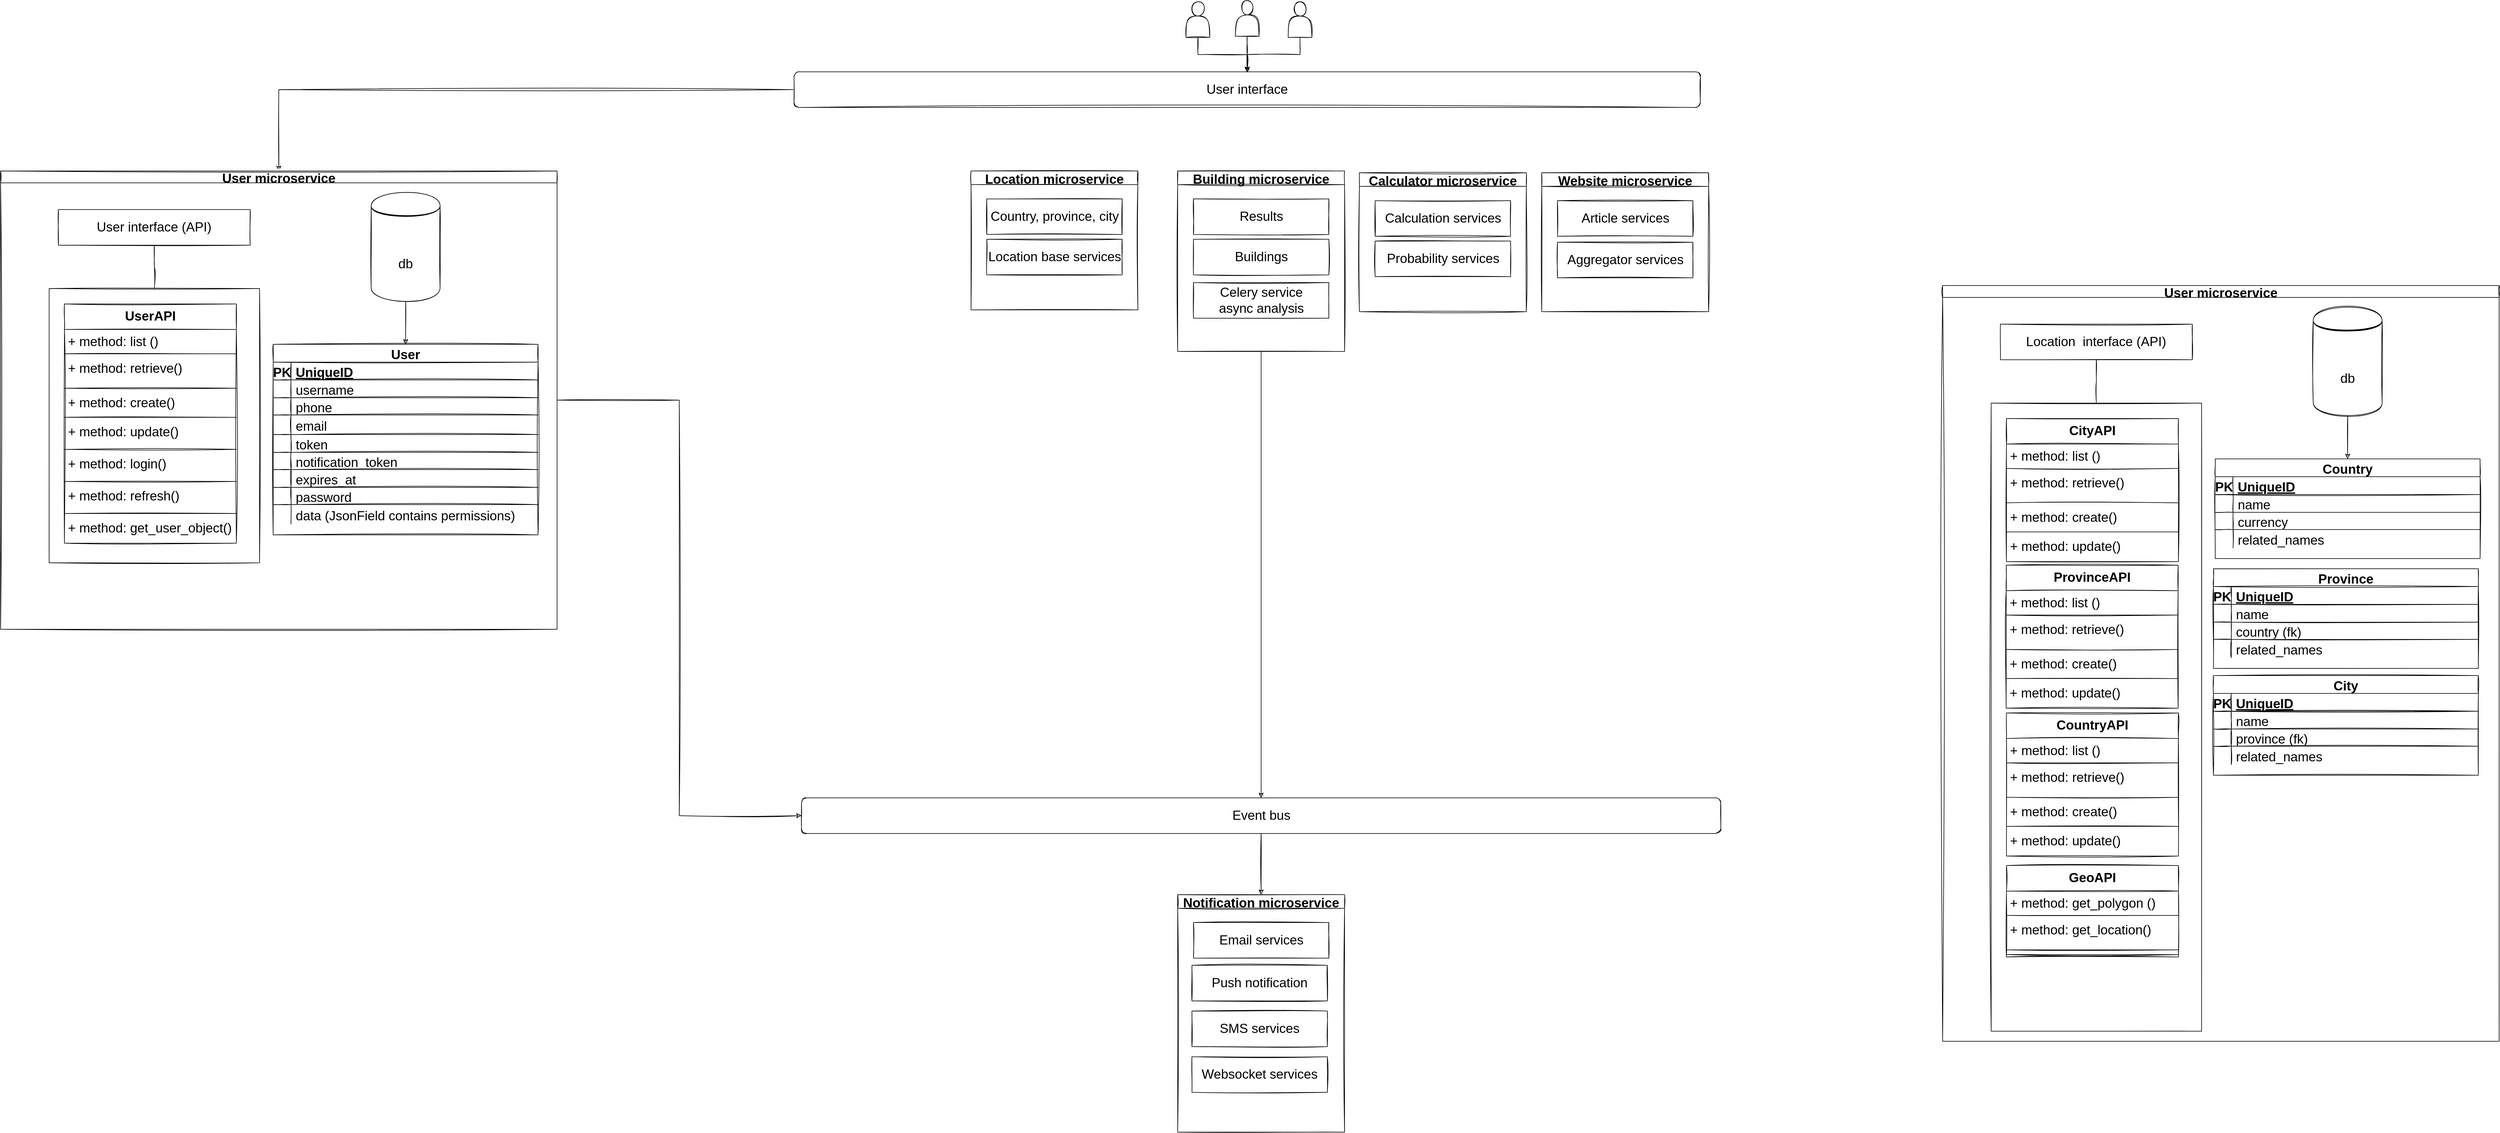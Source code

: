 <mxfile version="17.3.0" type="github">
  <diagram id="sTb8wcjgerz8ZjK2yib7" name="Page-1">
    <mxGraphModel dx="7009" dy="1940" grid="0" gridSize="10" guides="1" tooltips="1" connect="1" arrows="1" fold="1" page="0" pageScale="1" pageWidth="850" pageHeight="1100" math="0" shadow="0">
      <root>
        <mxCell id="0" />
        <mxCell id="1" parent="0" />
        <mxCell id="-AKByJtzE0unUTjNRRzV-212" style="edgeStyle=orthogonalEdgeStyle;rounded=0;sketch=1;orthogonalLoop=1;jettySize=auto;html=1;entryX=0.5;entryY=0;entryDx=0;entryDy=0;fontSize=22;" edge="1" parent="1" source="-AKByJtzE0unUTjNRRzV-1" target="-AKByJtzE0unUTjNRRzV-63">
          <mxGeometry relative="1" as="geometry" />
        </mxCell>
        <mxCell id="-AKByJtzE0unUTjNRRzV-1" value="&lt;font style=&quot;font-size: 22px&quot;&gt;User interface&lt;/font&gt;" style="rounded=1;whiteSpace=wrap;html=1;sketch=1;" vertex="1" parent="1">
          <mxGeometry x="-414" y="318" width="1526" height="60" as="geometry" />
        </mxCell>
        <mxCell id="-AKByJtzE0unUTjNRRzV-9" style="edgeStyle=orthogonalEdgeStyle;rounded=0;sketch=1;orthogonalLoop=1;jettySize=auto;html=1;fontSize=22;" edge="1" parent="1" source="-AKByJtzE0unUTjNRRzV-4" target="-AKByJtzE0unUTjNRRzV-1">
          <mxGeometry relative="1" as="geometry" />
        </mxCell>
        <mxCell id="-AKByJtzE0unUTjNRRzV-4" value="" style="shape=actor;whiteSpace=wrap;html=1;sketch=1;fontSize=22;" vertex="1" parent="1">
          <mxGeometry x="246" y="200" width="40" height="60" as="geometry" />
        </mxCell>
        <mxCell id="-AKByJtzE0unUTjNRRzV-8" style="edgeStyle=orthogonalEdgeStyle;rounded=0;sketch=1;orthogonalLoop=1;jettySize=auto;html=1;fontSize=22;" edge="1" parent="1" source="-AKByJtzE0unUTjNRRzV-5">
          <mxGeometry relative="1" as="geometry">
            <mxPoint x="349.2" y="319.4" as="targetPoint" />
          </mxGeometry>
        </mxCell>
        <mxCell id="-AKByJtzE0unUTjNRRzV-5" value="" style="shape=actor;whiteSpace=wrap;html=1;sketch=1;fontSize=22;" vertex="1" parent="1">
          <mxGeometry x="329" y="198" width="40" height="60" as="geometry" />
        </mxCell>
        <mxCell id="-AKByJtzE0unUTjNRRzV-7" style="edgeStyle=orthogonalEdgeStyle;rounded=0;sketch=1;orthogonalLoop=1;jettySize=auto;html=1;entryX=0.5;entryY=0;entryDx=0;entryDy=0;fontSize=22;" edge="1" parent="1" source="-AKByJtzE0unUTjNRRzV-6" target="-AKByJtzE0unUTjNRRzV-1">
          <mxGeometry relative="1" as="geometry" />
        </mxCell>
        <mxCell id="-AKByJtzE0unUTjNRRzV-6" value="" style="shape=actor;whiteSpace=wrap;html=1;sketch=1;fontSize=22;" vertex="1" parent="1">
          <mxGeometry x="418" y="200" width="40" height="60" as="geometry" />
        </mxCell>
        <mxCell id="-AKByJtzE0unUTjNRRzV-12" value="Location microservice" style="swimlane;sketch=1;fontSize=22;" vertex="1" parent="1">
          <mxGeometry x="-116" y="485" width="281" height="234" as="geometry" />
        </mxCell>
        <mxCell id="-AKByJtzE0unUTjNRRzV-15" value="Country, province, city" style="rounded=0;whiteSpace=wrap;html=1;sketch=1;fontSize=22;" vertex="1" parent="-AKByJtzE0unUTjNRRzV-12">
          <mxGeometry x="26.5" y="47" width="228" height="60" as="geometry" />
        </mxCell>
        <mxCell id="-AKByJtzE0unUTjNRRzV-16" value="Location base services" style="rounded=0;whiteSpace=wrap;html=1;sketch=1;fontSize=22;" vertex="1" parent="-AKByJtzE0unUTjNRRzV-12">
          <mxGeometry x="26.5" y="115" width="228" height="60" as="geometry" />
        </mxCell>
        <mxCell id="-AKByJtzE0unUTjNRRzV-36" style="edgeStyle=orthogonalEdgeStyle;rounded=0;sketch=1;orthogonalLoop=1;jettySize=auto;html=1;entryX=0.5;entryY=0;entryDx=0;entryDy=0;fontSize=22;" edge="1" parent="1" source="-AKByJtzE0unUTjNRRzV-19" target="-AKByJtzE0unUTjNRRzV-33">
          <mxGeometry relative="1" as="geometry" />
        </mxCell>
        <mxCell id="-AKByJtzE0unUTjNRRzV-19" value="Building microservice" style="swimlane;sketch=1;fontSize=22;" vertex="1" parent="1">
          <mxGeometry x="232" y="485" width="281" height="304" as="geometry" />
        </mxCell>
        <mxCell id="-AKByJtzE0unUTjNRRzV-20" value="Results" style="rounded=0;whiteSpace=wrap;html=1;sketch=1;fontSize=22;" vertex="1" parent="-AKByJtzE0unUTjNRRzV-19">
          <mxGeometry x="26.5" y="47" width="228" height="60" as="geometry" />
        </mxCell>
        <mxCell id="-AKByJtzE0unUTjNRRzV-21" value="Buildings" style="rounded=0;whiteSpace=wrap;html=1;sketch=1;fontSize=22;" vertex="1" parent="-AKByJtzE0unUTjNRRzV-19">
          <mxGeometry x="26.5" y="115" width="228" height="60" as="geometry" />
        </mxCell>
        <mxCell id="-AKByJtzE0unUTjNRRzV-38" value="Celery service&lt;br&gt;async analysis" style="rounded=0;whiteSpace=wrap;html=1;sketch=1;fontSize=22;" vertex="1" parent="-AKByJtzE0unUTjNRRzV-19">
          <mxGeometry x="26.5" y="188" width="228" height="60" as="geometry" />
        </mxCell>
        <mxCell id="-AKByJtzE0unUTjNRRzV-22" value="Calculator microservice" style="swimlane;sketch=1;fontSize=22;" vertex="1" parent="1">
          <mxGeometry x="538" y="488" width="281" height="234" as="geometry" />
        </mxCell>
        <mxCell id="-AKByJtzE0unUTjNRRzV-23" value="Calculation services" style="rounded=0;whiteSpace=wrap;html=1;sketch=1;fontSize=22;" vertex="1" parent="-AKByJtzE0unUTjNRRzV-22">
          <mxGeometry x="26.5" y="47" width="228" height="60" as="geometry" />
        </mxCell>
        <mxCell id="-AKByJtzE0unUTjNRRzV-24" value="Probability services" style="rounded=0;whiteSpace=wrap;html=1;sketch=1;fontSize=22;" vertex="1" parent="-AKByJtzE0unUTjNRRzV-22">
          <mxGeometry x="26.5" y="115" width="228" height="60" as="geometry" />
        </mxCell>
        <mxCell id="-AKByJtzE0unUTjNRRzV-25" value="Website microservice" style="swimlane;sketch=1;fontSize=22;" vertex="1" parent="1">
          <mxGeometry x="845" y="488" width="281" height="234" as="geometry" />
        </mxCell>
        <mxCell id="-AKByJtzE0unUTjNRRzV-26" value="Article services" style="rounded=0;whiteSpace=wrap;html=1;sketch=1;fontSize=22;" vertex="1" parent="-AKByJtzE0unUTjNRRzV-25">
          <mxGeometry x="26.5" y="47" width="228" height="60" as="geometry" />
        </mxCell>
        <mxCell id="-AKByJtzE0unUTjNRRzV-37" value="Aggregator services" style="rounded=0;whiteSpace=wrap;html=1;sketch=1;fontSize=22;" vertex="1" parent="-AKByJtzE0unUTjNRRzV-25">
          <mxGeometry x="26.5" y="117" width="228" height="60" as="geometry" />
        </mxCell>
        <mxCell id="-AKByJtzE0unUTjNRRzV-28" value="Notification microservice" style="swimlane;sketch=1;fontSize=22;" vertex="1" parent="1">
          <mxGeometry x="232" y="1704" width="281" height="400" as="geometry" />
        </mxCell>
        <mxCell id="-AKByJtzE0unUTjNRRzV-29" value="Email services" style="rounded=0;whiteSpace=wrap;html=1;sketch=1;fontSize=22;" vertex="1" parent="-AKByJtzE0unUTjNRRzV-28">
          <mxGeometry x="26.5" y="47" width="228" height="60" as="geometry" />
        </mxCell>
        <mxCell id="-AKByJtzE0unUTjNRRzV-30" value="Push notification" style="rounded=0;whiteSpace=wrap;html=1;sketch=1;fontSize=22;" vertex="1" parent="-AKByJtzE0unUTjNRRzV-28">
          <mxGeometry x="24" y="119" width="228" height="60" as="geometry" />
        </mxCell>
        <mxCell id="-AKByJtzE0unUTjNRRzV-31" value="SMS services" style="rounded=0;whiteSpace=wrap;html=1;sketch=1;fontSize=22;" vertex="1" parent="-AKByJtzE0unUTjNRRzV-28">
          <mxGeometry x="24" y="196" width="228" height="60" as="geometry" />
        </mxCell>
        <mxCell id="-AKByJtzE0unUTjNRRzV-32" value="Websocket services" style="rounded=0;whiteSpace=wrap;html=1;sketch=1;fontSize=22;" vertex="1" parent="-AKByJtzE0unUTjNRRzV-28">
          <mxGeometry x="24" y="273" width="228" height="60" as="geometry" />
        </mxCell>
        <mxCell id="-AKByJtzE0unUTjNRRzV-35" style="edgeStyle=orthogonalEdgeStyle;rounded=0;sketch=1;orthogonalLoop=1;jettySize=auto;html=1;entryX=0.5;entryY=0;entryDx=0;entryDy=0;fontSize=22;" edge="1" parent="1" source="-AKByJtzE0unUTjNRRzV-33" target="-AKByJtzE0unUTjNRRzV-28">
          <mxGeometry relative="1" as="geometry" />
        </mxCell>
        <mxCell id="-AKByJtzE0unUTjNRRzV-33" value="Event bus" style="rounded=1;whiteSpace=wrap;html=1;sketch=1;fontSize=22;" vertex="1" parent="1">
          <mxGeometry x="-401.5" y="1541" width="1548" height="60" as="geometry" />
        </mxCell>
        <mxCell id="-AKByJtzE0unUTjNRRzV-213" style="edgeStyle=orthogonalEdgeStyle;rounded=0;sketch=1;orthogonalLoop=1;jettySize=auto;html=1;entryX=0;entryY=0.5;entryDx=0;entryDy=0;fontSize=22;" edge="1" parent="1" source="-AKByJtzE0unUTjNRRzV-63" target="-AKByJtzE0unUTjNRRzV-33">
          <mxGeometry relative="1" as="geometry" />
        </mxCell>
        <mxCell id="-AKByJtzE0unUTjNRRzV-63" value="User microservice" style="swimlane;startSize=20;horizontal=1;containerType=tree;newEdgeStyle={&quot;edgeStyle&quot;:&quot;elbowEdgeStyle&quot;,&quot;startArrow&quot;:&quot;none&quot;,&quot;endArrow&quot;:&quot;none&quot;};glass=0;sketch=1;fontSize=22;" vertex="1" parent="1">
          <mxGeometry x="-1750" y="485" width="937" height="772" as="geometry" />
        </mxCell>
        <mxCell id="-AKByJtzE0unUTjNRRzV-64" value="" style="edgeStyle=elbowEdgeStyle;elbow=vertical;startArrow=none;endArrow=none;rounded=0;sketch=1;fontSize=22;" edge="1" parent="-AKByJtzE0unUTjNRRzV-63" source="-AKByJtzE0unUTjNRRzV-66" target="-AKByJtzE0unUTjNRRzV-67">
          <mxGeometry relative="1" as="geometry" />
        </mxCell>
        <UserObject label="User interface (API)" treeRoot="1" id="-AKByJtzE0unUTjNRRzV-66">
          <mxCell style="whiteSpace=wrap;html=1;align=center;treeFolding=1;treeMoving=1;newEdgeStyle={&quot;edgeStyle&quot;:&quot;elbowEdgeStyle&quot;,&quot;startArrow&quot;:&quot;none&quot;,&quot;endArrow&quot;:&quot;none&quot;};glass=0;sketch=1;fontSize=22;" vertex="1" parent="-AKByJtzE0unUTjNRRzV-63">
            <mxGeometry x="97.38" y="65" width="323" height="60" as="geometry" />
          </mxCell>
        </UserObject>
        <mxCell id="-AKByJtzE0unUTjNRRzV-67" value="" style="whiteSpace=wrap;html=1;align=center;verticalAlign=middle;treeFolding=1;treeMoving=1;newEdgeStyle={&quot;edgeStyle&quot;:&quot;elbowEdgeStyle&quot;,&quot;startArrow&quot;:&quot;none&quot;,&quot;endArrow&quot;:&quot;none&quot;};glass=0;sketch=1;fontSize=22;" vertex="1" parent="-AKByJtzE0unUTjNRRzV-63">
          <mxGeometry x="81.75" y="198" width="354.25" height="462" as="geometry" />
        </mxCell>
        <mxCell id="-AKByJtzE0unUTjNRRzV-71" value="User" style="shape=table;startSize=30;container=1;collapsible=1;childLayout=tableLayout;fixedRows=1;rowLines=5;fontStyle=1;align=center;resizeLast=1;glass=0;sketch=1;fontSize=22;flipV=0;flipH=0;" vertex="1" parent="-AKByJtzE0unUTjNRRzV-63">
          <mxGeometry x="459" y="292" width="446" height="321" as="geometry" />
        </mxCell>
        <mxCell id="-AKByJtzE0unUTjNRRzV-72" value="" style="shape=tableRow;horizontal=0;startSize=0;swimlaneHead=0;swimlaneBody=0;fillColor=none;collapsible=0;dropTarget=0;points=[[0,0.5],[1,0.5]];portConstraint=eastwest;top=0;left=0;right=0;bottom=1;glass=0;sketch=1;fontSize=22;" vertex="1" parent="-AKByJtzE0unUTjNRRzV-71">
          <mxGeometry y="30" width="446" height="30" as="geometry" />
        </mxCell>
        <mxCell id="-AKByJtzE0unUTjNRRzV-73" value="PK" style="shape=partialRectangle;connectable=0;fillColor=none;top=0;left=0;bottom=0;right=0;fontStyle=1;overflow=hidden;glass=0;sketch=1;fontSize=22;" vertex="1" parent="-AKByJtzE0unUTjNRRzV-72">
          <mxGeometry width="30" height="30" as="geometry">
            <mxRectangle width="30" height="30" as="alternateBounds" />
          </mxGeometry>
        </mxCell>
        <mxCell id="-AKByJtzE0unUTjNRRzV-74" value="UniqueID" style="shape=partialRectangle;connectable=0;fillColor=none;top=0;left=0;bottom=0;right=0;align=left;spacingLeft=6;fontStyle=5;overflow=hidden;glass=0;sketch=1;fontSize=22;" vertex="1" parent="-AKByJtzE0unUTjNRRzV-72">
          <mxGeometry x="30" width="416" height="30" as="geometry">
            <mxRectangle width="416" height="30" as="alternateBounds" />
          </mxGeometry>
        </mxCell>
        <mxCell id="-AKByJtzE0unUTjNRRzV-75" value="" style="shape=tableRow;horizontal=0;startSize=0;swimlaneHead=0;swimlaneBody=0;fillColor=none;collapsible=0;dropTarget=0;points=[[0,0.5],[1,0.5]];portConstraint=eastwest;top=0;left=0;right=0;bottom=0;glass=0;sketch=1;fontSize=22;" vertex="1" parent="-AKByJtzE0unUTjNRRzV-71">
          <mxGeometry y="60" width="446" height="30" as="geometry" />
        </mxCell>
        <mxCell id="-AKByJtzE0unUTjNRRzV-76" value="" style="shape=partialRectangle;connectable=0;fillColor=none;top=0;left=0;bottom=0;right=0;editable=1;overflow=hidden;glass=0;sketch=1;fontSize=22;" vertex="1" parent="-AKByJtzE0unUTjNRRzV-75">
          <mxGeometry width="30" height="30" as="geometry">
            <mxRectangle width="30" height="30" as="alternateBounds" />
          </mxGeometry>
        </mxCell>
        <mxCell id="-AKByJtzE0unUTjNRRzV-77" value="username" style="shape=partialRectangle;connectable=0;fillColor=none;top=0;left=0;bottom=0;right=0;align=left;spacingLeft=6;overflow=hidden;glass=0;sketch=1;fontSize=22;" vertex="1" parent="-AKByJtzE0unUTjNRRzV-75">
          <mxGeometry x="30" width="416" height="30" as="geometry">
            <mxRectangle width="416" height="30" as="alternateBounds" />
          </mxGeometry>
        </mxCell>
        <mxCell id="-AKByJtzE0unUTjNRRzV-78" value="" style="shape=tableRow;horizontal=0;startSize=0;swimlaneHead=0;swimlaneBody=0;fillColor=none;collapsible=0;dropTarget=0;points=[[0,0.5],[1,0.5]];portConstraint=eastwest;top=0;left=0;right=0;bottom=0;glass=0;sketch=1;fontSize=22;" vertex="1" parent="-AKByJtzE0unUTjNRRzV-71">
          <mxGeometry y="90" width="446" height="29" as="geometry" />
        </mxCell>
        <mxCell id="-AKByJtzE0unUTjNRRzV-79" value="" style="shape=partialRectangle;connectable=0;fillColor=none;top=0;left=0;bottom=0;right=0;editable=1;overflow=hidden;glass=0;sketch=1;fontSize=22;" vertex="1" parent="-AKByJtzE0unUTjNRRzV-78">
          <mxGeometry width="30" height="29" as="geometry">
            <mxRectangle width="30" height="29" as="alternateBounds" />
          </mxGeometry>
        </mxCell>
        <mxCell id="-AKByJtzE0unUTjNRRzV-80" value="phone" style="shape=partialRectangle;connectable=0;fillColor=none;top=0;left=0;bottom=0;right=0;align=left;spacingLeft=6;overflow=hidden;glass=0;sketch=1;fontSize=22;shadow=0;" vertex="1" parent="-AKByJtzE0unUTjNRRzV-78">
          <mxGeometry x="30" width="416" height="29" as="geometry">
            <mxRectangle width="416" height="29" as="alternateBounds" />
          </mxGeometry>
        </mxCell>
        <mxCell id="-AKByJtzE0unUTjNRRzV-81" value="" style="shape=tableRow;horizontal=0;startSize=0;swimlaneHead=0;swimlaneBody=0;fillColor=none;collapsible=0;dropTarget=0;points=[[0,0.5],[1,0.5]];portConstraint=eastwest;top=0;left=0;right=0;bottom=0;glass=0;sketch=1;fontSize=22;" vertex="1" parent="-AKByJtzE0unUTjNRRzV-71">
          <mxGeometry y="119" width="446" height="33" as="geometry" />
        </mxCell>
        <mxCell id="-AKByJtzE0unUTjNRRzV-82" value="&#xa;&#xa;&#xa;" style="shape=partialRectangle;connectable=0;fillColor=none;top=0;left=0;bottom=0;right=0;editable=1;overflow=hidden;glass=0;sketch=1;fontSize=22;" vertex="1" parent="-AKByJtzE0unUTjNRRzV-81">
          <mxGeometry width="30" height="33" as="geometry">
            <mxRectangle width="30" height="33" as="alternateBounds" />
          </mxGeometry>
        </mxCell>
        <mxCell id="-AKByJtzE0unUTjNRRzV-83" value="email" style="shape=partialRectangle;connectable=0;fillColor=none;top=0;left=0;bottom=0;right=0;align=left;spacingLeft=6;overflow=hidden;glass=0;sketch=1;fontSize=22;" vertex="1" parent="-AKByJtzE0unUTjNRRzV-81">
          <mxGeometry x="30" width="416" height="33" as="geometry">
            <mxRectangle width="416" height="33" as="alternateBounds" />
          </mxGeometry>
        </mxCell>
        <mxCell id="-AKByJtzE0unUTjNRRzV-109" value="" style="shape=tableRow;horizontal=0;startSize=0;swimlaneHead=0;swimlaneBody=0;fillColor=none;collapsible=0;dropTarget=0;points=[[0,0.5],[1,0.5]];portConstraint=eastwest;top=0;left=0;right=0;bottom=0;glass=0;sketch=1;fontSize=22;" vertex="1" parent="-AKByJtzE0unUTjNRRzV-71">
          <mxGeometry y="152" width="446" height="30" as="geometry" />
        </mxCell>
        <mxCell id="-AKByJtzE0unUTjNRRzV-110" value="" style="shape=partialRectangle;connectable=0;fillColor=none;top=0;left=0;bottom=0;right=0;editable=1;overflow=hidden;glass=0;sketch=1;fontSize=22;" vertex="1" parent="-AKByJtzE0unUTjNRRzV-109">
          <mxGeometry width="30" height="30" as="geometry">
            <mxRectangle width="30" height="30" as="alternateBounds" />
          </mxGeometry>
        </mxCell>
        <mxCell id="-AKByJtzE0unUTjNRRzV-111" value="token" style="shape=partialRectangle;connectable=0;fillColor=none;top=0;left=0;bottom=0;right=0;align=left;spacingLeft=6;overflow=hidden;glass=0;sketch=1;fontSize=22;" vertex="1" parent="-AKByJtzE0unUTjNRRzV-109">
          <mxGeometry x="30" width="416" height="30" as="geometry">
            <mxRectangle width="416" height="30" as="alternateBounds" />
          </mxGeometry>
        </mxCell>
        <mxCell id="-AKByJtzE0unUTjNRRzV-112" value="" style="shape=tableRow;horizontal=0;startSize=0;swimlaneHead=0;swimlaneBody=0;fillColor=none;collapsible=0;dropTarget=0;points=[[0,0.5],[1,0.5]];portConstraint=eastwest;top=0;left=0;right=0;bottom=0;glass=0;sketch=1;fontSize=22;" vertex="1" parent="-AKByJtzE0unUTjNRRzV-71">
          <mxGeometry y="182" width="446" height="29" as="geometry" />
        </mxCell>
        <mxCell id="-AKByJtzE0unUTjNRRzV-113" value="" style="shape=partialRectangle;connectable=0;fillColor=none;top=0;left=0;bottom=0;right=0;editable=1;overflow=hidden;glass=0;sketch=1;fontSize=22;" vertex="1" parent="-AKByJtzE0unUTjNRRzV-112">
          <mxGeometry width="30" height="29" as="geometry">
            <mxRectangle width="30" height="29" as="alternateBounds" />
          </mxGeometry>
        </mxCell>
        <mxCell id="-AKByJtzE0unUTjNRRzV-114" value="notification_token" style="shape=partialRectangle;connectable=0;fillColor=none;top=0;left=0;bottom=0;right=0;align=left;spacingLeft=6;overflow=hidden;glass=0;sketch=1;fontSize=22;shadow=0;" vertex="1" parent="-AKByJtzE0unUTjNRRzV-112">
          <mxGeometry x="30" width="416" height="29" as="geometry">
            <mxRectangle width="416" height="29" as="alternateBounds" />
          </mxGeometry>
        </mxCell>
        <mxCell id="-AKByJtzE0unUTjNRRzV-122" value="" style="shape=tableRow;horizontal=0;startSize=0;swimlaneHead=0;swimlaneBody=0;fillColor=none;collapsible=0;dropTarget=0;points=[[0,0.5],[1,0.5]];portConstraint=eastwest;top=0;left=0;right=0;bottom=0;glass=0;sketch=1;fontSize=22;" vertex="1" parent="-AKByJtzE0unUTjNRRzV-71">
          <mxGeometry y="211" width="446" height="30" as="geometry" />
        </mxCell>
        <mxCell id="-AKByJtzE0unUTjNRRzV-123" value="" style="shape=partialRectangle;connectable=0;fillColor=none;top=0;left=0;bottom=0;right=0;editable=1;overflow=hidden;glass=0;sketch=1;fontSize=22;" vertex="1" parent="-AKByJtzE0unUTjNRRzV-122">
          <mxGeometry width="30" height="30" as="geometry">
            <mxRectangle width="30" height="30" as="alternateBounds" />
          </mxGeometry>
        </mxCell>
        <mxCell id="-AKByJtzE0unUTjNRRzV-124" value="expires_at" style="shape=partialRectangle;connectable=0;fillColor=none;top=0;left=0;bottom=0;right=0;align=left;spacingLeft=6;overflow=hidden;glass=0;sketch=1;fontSize=22;" vertex="1" parent="-AKByJtzE0unUTjNRRzV-122">
          <mxGeometry x="30" width="416" height="30" as="geometry">
            <mxRectangle width="416" height="30" as="alternateBounds" />
          </mxGeometry>
        </mxCell>
        <mxCell id="-AKByJtzE0unUTjNRRzV-125" value="" style="shape=tableRow;horizontal=0;startSize=0;swimlaneHead=0;swimlaneBody=0;fillColor=none;collapsible=0;dropTarget=0;points=[[0,0.5],[1,0.5]];portConstraint=eastwest;top=0;left=0;right=0;bottom=0;glass=0;sketch=1;fontSize=22;" vertex="1" parent="-AKByJtzE0unUTjNRRzV-71">
          <mxGeometry y="241" width="446" height="29" as="geometry" />
        </mxCell>
        <mxCell id="-AKByJtzE0unUTjNRRzV-126" value="" style="shape=partialRectangle;connectable=0;fillColor=none;top=0;left=0;bottom=0;right=0;editable=1;overflow=hidden;glass=0;sketch=1;fontSize=22;" vertex="1" parent="-AKByJtzE0unUTjNRRzV-125">
          <mxGeometry width="30" height="29" as="geometry">
            <mxRectangle width="30" height="29" as="alternateBounds" />
          </mxGeometry>
        </mxCell>
        <mxCell id="-AKByJtzE0unUTjNRRzV-127" value="password" style="shape=partialRectangle;connectable=0;fillColor=none;top=0;left=0;bottom=0;right=0;align=left;spacingLeft=6;overflow=hidden;glass=0;sketch=1;fontSize=22;shadow=0;" vertex="1" parent="-AKByJtzE0unUTjNRRzV-125">
          <mxGeometry x="30" width="416" height="29" as="geometry">
            <mxRectangle width="416" height="29" as="alternateBounds" />
          </mxGeometry>
        </mxCell>
        <mxCell id="-AKByJtzE0unUTjNRRzV-128" value="" style="shape=tableRow;horizontal=0;startSize=0;swimlaneHead=0;swimlaneBody=0;fillColor=none;collapsible=0;dropTarget=0;points=[[0,0.5],[1,0.5]];portConstraint=eastwest;top=0;left=0;right=0;bottom=0;glass=0;sketch=1;fontSize=22;" vertex="1" parent="-AKByJtzE0unUTjNRRzV-71">
          <mxGeometry y="270" width="446" height="33" as="geometry" />
        </mxCell>
        <mxCell id="-AKByJtzE0unUTjNRRzV-129" value="&#xa;&#xa;&#xa;" style="shape=partialRectangle;connectable=0;fillColor=none;top=0;left=0;bottom=0;right=0;editable=1;overflow=hidden;glass=0;sketch=1;fontSize=22;" vertex="1" parent="-AKByJtzE0unUTjNRRzV-128">
          <mxGeometry width="30" height="33" as="geometry">
            <mxRectangle width="30" height="33" as="alternateBounds" />
          </mxGeometry>
        </mxCell>
        <mxCell id="-AKByJtzE0unUTjNRRzV-130" value="data (JsonField contains permissions)" style="shape=partialRectangle;connectable=0;fillColor=none;top=0;left=0;bottom=0;right=0;align=left;spacingLeft=6;overflow=hidden;glass=0;sketch=1;fontSize=22;" vertex="1" parent="-AKByJtzE0unUTjNRRzV-128">
          <mxGeometry x="30" width="416" height="33" as="geometry">
            <mxRectangle width="416" height="33" as="alternateBounds" />
          </mxGeometry>
        </mxCell>
        <mxCell id="-AKByJtzE0unUTjNRRzV-140" value="db" style="shape=datastore;whiteSpace=wrap;html=1;shadow=0;glass=0;sketch=1;fontSize=22;" vertex="1" parent="-AKByJtzE0unUTjNRRzV-63">
          <mxGeometry x="624" y="36" width="116" height="184" as="geometry" />
        </mxCell>
        <mxCell id="-AKByJtzE0unUTjNRRzV-141" value="UserAPI" style="swimlane;fontStyle=1;align=center;verticalAlign=top;childLayout=stackLayout;horizontal=1;startSize=43;horizontalStack=0;resizeParent=1;resizeParentMax=0;resizeLast=0;collapsible=1;marginBottom=0;shadow=0;glass=0;sketch=1;fontSize=22;html=0;" vertex="1" parent="-AKByJtzE0unUTjNRRzV-63">
          <mxGeometry x="107.5" y="224" width="289.5" height="403" as="geometry">
            <mxRectangle x="124" y="228" width="143" height="30" as="alternateBounds" />
          </mxGeometry>
        </mxCell>
        <mxCell id="-AKByJtzE0unUTjNRRzV-142" value="+ method: list ()" style="text;strokeColor=none;fillColor=none;align=left;verticalAlign=top;spacingLeft=4;spacingRight=4;overflow=hidden;rotatable=0;points=[[0,0.5],[1,0.5]];portConstraint=eastwest;shadow=0;glass=0;sketch=1;fontSize=22;html=0;" vertex="1" parent="-AKByJtzE0unUTjNRRzV-141">
          <mxGeometry y="43" width="289.5" height="37" as="geometry" />
        </mxCell>
        <mxCell id="-AKByJtzE0unUTjNRRzV-143" value="" style="line;strokeWidth=1;fillColor=none;align=left;verticalAlign=middle;spacingTop=-1;spacingLeft=3;spacingRight=3;rotatable=0;labelPosition=right;points=[];portConstraint=eastwest;shadow=0;glass=0;sketch=1;fontSize=22;html=0;" vertex="1" parent="-AKByJtzE0unUTjNRRzV-141">
          <mxGeometry y="80" width="289.5" height="8" as="geometry" />
        </mxCell>
        <mxCell id="-AKByJtzE0unUTjNRRzV-144" value="+ method: retrieve()" style="text;strokeColor=none;fillColor=none;align=left;verticalAlign=top;spacingLeft=4;spacingRight=4;overflow=hidden;rotatable=0;points=[[0,0.5],[1,0.5]];portConstraint=eastwest;shadow=0;glass=0;sketch=1;fontSize=22;html=0;" vertex="1" parent="-AKByJtzE0unUTjNRRzV-141">
          <mxGeometry y="88" width="289.5" height="50" as="geometry" />
        </mxCell>
        <mxCell id="-AKByJtzE0unUTjNRRzV-150" value="" style="line;strokeWidth=1;fillColor=none;align=left;verticalAlign=middle;spacingTop=-1;spacingLeft=3;spacingRight=3;rotatable=0;labelPosition=right;points=[];portConstraint=eastwest;shadow=0;glass=0;sketch=1;fontSize=22;html=0;" vertex="1" parent="-AKByJtzE0unUTjNRRzV-141">
          <mxGeometry y="138" width="289.5" height="8" as="geometry" />
        </mxCell>
        <mxCell id="-AKByJtzE0unUTjNRRzV-149" value="+ method: create()" style="text;strokeColor=none;fillColor=none;align=left;verticalAlign=top;spacingLeft=4;spacingRight=4;overflow=hidden;rotatable=0;points=[[0,0.5],[1,0.5]];portConstraint=eastwest;shadow=0;glass=0;sketch=1;fontSize=22;html=0;" vertex="1" parent="-AKByJtzE0unUTjNRRzV-141">
          <mxGeometry y="146" width="289.5" height="41" as="geometry" />
        </mxCell>
        <mxCell id="-AKByJtzE0unUTjNRRzV-152" value="" style="line;strokeWidth=1;fillColor=none;align=left;verticalAlign=middle;spacingTop=-1;spacingLeft=3;spacingRight=3;rotatable=0;labelPosition=right;points=[];portConstraint=eastwest;shadow=0;glass=0;sketch=1;fontSize=22;html=0;" vertex="1" parent="-AKByJtzE0unUTjNRRzV-141">
          <mxGeometry y="187" width="289.5" height="8" as="geometry" />
        </mxCell>
        <mxCell id="-AKByJtzE0unUTjNRRzV-151" value="+ method: update()" style="text;strokeColor=none;fillColor=none;align=left;verticalAlign=top;spacingLeft=4;spacingRight=4;overflow=hidden;rotatable=0;points=[[0,0.5],[1,0.5]];portConstraint=eastwest;shadow=0;glass=0;sketch=1;fontSize=22;html=0;" vertex="1" parent="-AKByJtzE0unUTjNRRzV-141">
          <mxGeometry y="195" width="289.5" height="46" as="geometry" />
        </mxCell>
        <mxCell id="-AKByJtzE0unUTjNRRzV-154" value="" style="line;strokeWidth=1;fillColor=none;align=left;verticalAlign=middle;spacingTop=-1;spacingLeft=3;spacingRight=3;rotatable=0;labelPosition=right;points=[];portConstraint=eastwest;shadow=0;glass=0;sketch=1;fontSize=22;html=0;" vertex="1" parent="-AKByJtzE0unUTjNRRzV-141">
          <mxGeometry y="241" width="289.5" height="8" as="geometry" />
        </mxCell>
        <mxCell id="-AKByJtzE0unUTjNRRzV-153" value="+ method: login()" style="text;strokeColor=none;fillColor=none;align=left;verticalAlign=top;spacingLeft=4;spacingRight=4;overflow=hidden;rotatable=0;points=[[0,0.5],[1,0.5]];portConstraint=eastwest;shadow=0;glass=0;sketch=1;fontSize=22;html=0;" vertex="1" parent="-AKByJtzE0unUTjNRRzV-141">
          <mxGeometry y="249" width="289.5" height="46" as="geometry" />
        </mxCell>
        <mxCell id="-AKByJtzE0unUTjNRRzV-156" value="" style="line;strokeWidth=1;fillColor=none;align=left;verticalAlign=middle;spacingTop=-1;spacingLeft=3;spacingRight=3;rotatable=0;labelPosition=right;points=[];portConstraint=eastwest;shadow=0;glass=0;sketch=1;fontSize=22;html=0;" vertex="1" parent="-AKByJtzE0unUTjNRRzV-141">
          <mxGeometry y="295" width="289.5" height="8" as="geometry" />
        </mxCell>
        <mxCell id="-AKByJtzE0unUTjNRRzV-155" value="+ method: refresh()" style="text;strokeColor=none;fillColor=none;align=left;verticalAlign=top;spacingLeft=4;spacingRight=4;overflow=hidden;rotatable=0;points=[[0,0.5],[1,0.5]];portConstraint=eastwest;shadow=0;glass=0;sketch=1;fontSize=22;html=0;" vertex="1" parent="-AKByJtzE0unUTjNRRzV-141">
          <mxGeometry y="303" width="289.5" height="46" as="geometry" />
        </mxCell>
        <mxCell id="-AKByJtzE0unUTjNRRzV-157" style="edgeStyle=orthogonalEdgeStyle;rounded=0;sketch=1;orthogonalLoop=1;jettySize=auto;html=1;exitX=1;exitY=0.5;exitDx=0;exitDy=0;fontSize=22;" edge="1" parent="-AKByJtzE0unUTjNRRzV-141" source="-AKByJtzE0unUTjNRRzV-142" target="-AKByJtzE0unUTjNRRzV-142">
          <mxGeometry relative="1" as="geometry" />
        </mxCell>
        <mxCell id="-AKByJtzE0unUTjNRRzV-161" value="" style="line;strokeWidth=1;fillColor=none;align=left;verticalAlign=middle;spacingTop=-1;spacingLeft=3;spacingRight=3;rotatable=0;labelPosition=right;points=[];portConstraint=eastwest;shadow=0;glass=0;sketch=1;fontSize=22;html=0;" vertex="1" parent="-AKByJtzE0unUTjNRRzV-141">
          <mxGeometry y="349" width="289.5" height="8" as="geometry" />
        </mxCell>
        <mxCell id="-AKByJtzE0unUTjNRRzV-160" value="+ method: get_user_object()" style="text;strokeColor=none;fillColor=none;align=left;verticalAlign=top;spacingLeft=4;spacingRight=4;overflow=hidden;rotatable=0;points=[[0,0.5],[1,0.5]];portConstraint=eastwest;shadow=0;glass=0;sketch=1;fontSize=22;html=0;" vertex="1" parent="-AKByJtzE0unUTjNRRzV-141">
          <mxGeometry y="357" width="289.5" height="46" as="geometry" />
        </mxCell>
        <mxCell id="-AKByJtzE0unUTjNRRzV-159" style="edgeStyle=orthogonalEdgeStyle;rounded=0;sketch=1;orthogonalLoop=1;jettySize=auto;html=1;fontSize=22;entryX=0.5;entryY=0;entryDx=0;entryDy=0;" edge="1" parent="-AKByJtzE0unUTjNRRzV-63" source="-AKByJtzE0unUTjNRRzV-140" target="-AKByJtzE0unUTjNRRzV-71">
          <mxGeometry relative="1" as="geometry">
            <mxPoint x="626" y="285.692" as="targetPoint" />
          </mxGeometry>
        </mxCell>
        <mxCell id="-AKByJtzE0unUTjNRRzV-214" value="User microservice" style="swimlane;startSize=20;horizontal=1;containerType=tree;newEdgeStyle={&quot;edgeStyle&quot;:&quot;elbowEdgeStyle&quot;,&quot;startArrow&quot;:&quot;none&quot;,&quot;endArrow&quot;:&quot;none&quot;};glass=0;sketch=1;fontSize=22;" vertex="1" parent="1">
          <mxGeometry x="1520" y="678" width="937" height="1273" as="geometry" />
        </mxCell>
        <mxCell id="-AKByJtzE0unUTjNRRzV-215" value="" style="edgeStyle=elbowEdgeStyle;elbow=vertical;startArrow=none;endArrow=none;rounded=0;sketch=1;fontSize=22;" edge="1" parent="-AKByJtzE0unUTjNRRzV-214" source="-AKByJtzE0unUTjNRRzV-216" target="-AKByJtzE0unUTjNRRzV-217">
          <mxGeometry relative="1" as="geometry" />
        </mxCell>
        <UserObject label="Location&amp;nbsp; interface (API)" treeRoot="1" id="-AKByJtzE0unUTjNRRzV-216">
          <mxCell style="whiteSpace=wrap;html=1;align=center;treeFolding=1;treeMoving=1;newEdgeStyle={&quot;edgeStyle&quot;:&quot;elbowEdgeStyle&quot;,&quot;startArrow&quot;:&quot;none&quot;,&quot;endArrow&quot;:&quot;none&quot;};glass=0;sketch=1;fontSize=22;" vertex="1" parent="-AKByJtzE0unUTjNRRzV-214">
            <mxGeometry x="97.38" y="65" width="323" height="60" as="geometry" />
          </mxCell>
        </UserObject>
        <mxCell id="-AKByJtzE0unUTjNRRzV-217" value="" style="whiteSpace=wrap;html=1;align=center;verticalAlign=middle;treeFolding=1;treeMoving=1;newEdgeStyle={&quot;edgeStyle&quot;:&quot;elbowEdgeStyle&quot;,&quot;startArrow&quot;:&quot;none&quot;,&quot;endArrow&quot;:&quot;none&quot;};glass=0;sketch=1;fontSize=22;" vertex="1" parent="-AKByJtzE0unUTjNRRzV-214">
          <mxGeometry x="81.75" y="198" width="354.25" height="1058" as="geometry" />
        </mxCell>
        <mxCell id="-AKByJtzE0unUTjNRRzV-218" value="Country" style="shape=table;startSize=30;container=1;collapsible=1;childLayout=tableLayout;fixedRows=1;rowLines=5;fontStyle=1;align=center;resizeLast=1;glass=0;sketch=1;fontSize=22;flipV=0;flipH=0;" vertex="1" parent="-AKByJtzE0unUTjNRRzV-214">
          <mxGeometry x="459" y="292" width="446" height="167.895" as="geometry" />
        </mxCell>
        <mxCell id="-AKByJtzE0unUTjNRRzV-219" value="" style="shape=tableRow;horizontal=0;startSize=0;swimlaneHead=0;swimlaneBody=0;fillColor=none;collapsible=0;dropTarget=0;points=[[0,0.5],[1,0.5]];portConstraint=eastwest;top=0;left=0;right=0;bottom=1;glass=0;sketch=1;fontSize=22;" vertex="1" parent="-AKByJtzE0unUTjNRRzV-218">
          <mxGeometry y="30" width="446" height="30" as="geometry" />
        </mxCell>
        <mxCell id="-AKByJtzE0unUTjNRRzV-220" value="PK" style="shape=partialRectangle;connectable=0;fillColor=none;top=0;left=0;bottom=0;right=0;fontStyle=1;overflow=hidden;glass=0;sketch=1;fontSize=22;" vertex="1" parent="-AKByJtzE0unUTjNRRzV-219">
          <mxGeometry width="30" height="30" as="geometry">
            <mxRectangle width="30" height="30" as="alternateBounds" />
          </mxGeometry>
        </mxCell>
        <mxCell id="-AKByJtzE0unUTjNRRzV-221" value="UniqueID" style="shape=partialRectangle;connectable=0;fillColor=none;top=0;left=0;bottom=0;right=0;align=left;spacingLeft=6;fontStyle=5;overflow=hidden;glass=0;sketch=1;fontSize=22;" vertex="1" parent="-AKByJtzE0unUTjNRRzV-219">
          <mxGeometry x="30" width="416" height="30" as="geometry">
            <mxRectangle width="416" height="30" as="alternateBounds" />
          </mxGeometry>
        </mxCell>
        <mxCell id="-AKByJtzE0unUTjNRRzV-222" value="" style="shape=tableRow;horizontal=0;startSize=0;swimlaneHead=0;swimlaneBody=0;fillColor=none;collapsible=0;dropTarget=0;points=[[0,0.5],[1,0.5]];portConstraint=eastwest;top=0;left=0;right=0;bottom=0;glass=0;sketch=1;fontSize=22;" vertex="1" parent="-AKByJtzE0unUTjNRRzV-218">
          <mxGeometry y="60" width="446" height="30" as="geometry" />
        </mxCell>
        <mxCell id="-AKByJtzE0unUTjNRRzV-223" value="" style="shape=partialRectangle;connectable=0;fillColor=none;top=0;left=0;bottom=0;right=0;editable=1;overflow=hidden;glass=0;sketch=1;fontSize=22;" vertex="1" parent="-AKByJtzE0unUTjNRRzV-222">
          <mxGeometry width="30" height="30" as="geometry">
            <mxRectangle width="30" height="30" as="alternateBounds" />
          </mxGeometry>
        </mxCell>
        <mxCell id="-AKByJtzE0unUTjNRRzV-224" value="name" style="shape=partialRectangle;connectable=0;fillColor=none;top=0;left=0;bottom=0;right=0;align=left;spacingLeft=6;overflow=hidden;glass=0;sketch=1;fontSize=22;" vertex="1" parent="-AKByJtzE0unUTjNRRzV-222">
          <mxGeometry x="30" width="416" height="30" as="geometry">
            <mxRectangle width="416" height="30" as="alternateBounds" />
          </mxGeometry>
        </mxCell>
        <mxCell id="-AKByJtzE0unUTjNRRzV-225" value="" style="shape=tableRow;horizontal=0;startSize=0;swimlaneHead=0;swimlaneBody=0;fillColor=none;collapsible=0;dropTarget=0;points=[[0,0.5],[1,0.5]];portConstraint=eastwest;top=0;left=0;right=0;bottom=0;glass=0;sketch=1;fontSize=22;" vertex="1" parent="-AKByJtzE0unUTjNRRzV-218">
          <mxGeometry y="90" width="446" height="29" as="geometry" />
        </mxCell>
        <mxCell id="-AKByJtzE0unUTjNRRzV-226" value="" style="shape=partialRectangle;connectable=0;fillColor=none;top=0;left=0;bottom=0;right=0;editable=1;overflow=hidden;glass=0;sketch=1;fontSize=22;" vertex="1" parent="-AKByJtzE0unUTjNRRzV-225">
          <mxGeometry width="30" height="29" as="geometry">
            <mxRectangle width="30" height="29" as="alternateBounds" />
          </mxGeometry>
        </mxCell>
        <mxCell id="-AKByJtzE0unUTjNRRzV-227" value="currency" style="shape=partialRectangle;connectable=0;fillColor=none;top=0;left=0;bottom=0;right=0;align=left;spacingLeft=6;overflow=hidden;glass=0;sketch=1;fontSize=22;shadow=0;" vertex="1" parent="-AKByJtzE0unUTjNRRzV-225">
          <mxGeometry x="30" width="416" height="29" as="geometry">
            <mxRectangle width="416" height="29" as="alternateBounds" />
          </mxGeometry>
        </mxCell>
        <mxCell id="-AKByJtzE0unUTjNRRzV-228" value="" style="shape=tableRow;horizontal=0;startSize=0;swimlaneHead=0;swimlaneBody=0;fillColor=none;collapsible=0;dropTarget=0;points=[[0,0.5],[1,0.5]];portConstraint=eastwest;top=0;left=0;right=0;bottom=0;glass=0;sketch=1;fontSize=22;" vertex="1" parent="-AKByJtzE0unUTjNRRzV-218">
          <mxGeometry y="119" width="446" height="31" as="geometry" />
        </mxCell>
        <mxCell id="-AKByJtzE0unUTjNRRzV-229" value="&#xa;&#xa;&#xa;" style="shape=partialRectangle;connectable=0;fillColor=none;top=0;left=0;bottom=0;right=0;editable=1;overflow=hidden;glass=0;sketch=1;fontSize=22;" vertex="1" parent="-AKByJtzE0unUTjNRRzV-228">
          <mxGeometry width="30" height="31" as="geometry">
            <mxRectangle width="30" height="31" as="alternateBounds" />
          </mxGeometry>
        </mxCell>
        <mxCell id="-AKByJtzE0unUTjNRRzV-230" value="related_names" style="shape=partialRectangle;connectable=0;fillColor=none;top=0;left=0;bottom=0;right=0;align=left;spacingLeft=6;overflow=hidden;glass=0;sketch=1;fontSize=22;" vertex="1" parent="-AKByJtzE0unUTjNRRzV-228">
          <mxGeometry x="30" width="416" height="31" as="geometry">
            <mxRectangle width="416" height="31" as="alternateBounds" />
          </mxGeometry>
        </mxCell>
        <mxCell id="-AKByJtzE0unUTjNRRzV-246" value="db" style="shape=datastore;whiteSpace=wrap;html=1;shadow=0;glass=0;sketch=1;fontSize=22;" vertex="1" parent="-AKByJtzE0unUTjNRRzV-214">
          <mxGeometry x="624" y="36" width="116" height="184" as="geometry" />
        </mxCell>
        <mxCell id="-AKByJtzE0unUTjNRRzV-247" value="CityAPI" style="swimlane;fontStyle=1;align=center;verticalAlign=top;childLayout=stackLayout;horizontal=1;startSize=43;horizontalStack=0;resizeParent=1;resizeParentMax=0;resizeLast=0;collapsible=1;marginBottom=0;shadow=0;glass=0;sketch=1;fontSize=22;html=0;" vertex="1" parent="-AKByJtzE0unUTjNRRzV-214">
          <mxGeometry x="107.5" y="224" width="289.5" height="241" as="geometry">
            <mxRectangle x="124" y="228" width="143" height="30" as="alternateBounds" />
          </mxGeometry>
        </mxCell>
        <mxCell id="-AKByJtzE0unUTjNRRzV-248" value="+ method: list ()" style="text;strokeColor=none;fillColor=none;align=left;verticalAlign=top;spacingLeft=4;spacingRight=4;overflow=hidden;rotatable=0;points=[[0,0.5],[1,0.5]];portConstraint=eastwest;shadow=0;glass=0;sketch=1;fontSize=22;html=0;" vertex="1" parent="-AKByJtzE0unUTjNRRzV-247">
          <mxGeometry y="43" width="289.5" height="37" as="geometry" />
        </mxCell>
        <mxCell id="-AKByJtzE0unUTjNRRzV-249" value="" style="line;strokeWidth=1;fillColor=none;align=left;verticalAlign=middle;spacingTop=-1;spacingLeft=3;spacingRight=3;rotatable=0;labelPosition=right;points=[];portConstraint=eastwest;shadow=0;glass=0;sketch=1;fontSize=22;html=0;" vertex="1" parent="-AKByJtzE0unUTjNRRzV-247">
          <mxGeometry y="80" width="289.5" height="8" as="geometry" />
        </mxCell>
        <mxCell id="-AKByJtzE0unUTjNRRzV-250" value="+ method: retrieve()" style="text;strokeColor=none;fillColor=none;align=left;verticalAlign=top;spacingLeft=4;spacingRight=4;overflow=hidden;rotatable=0;points=[[0,0.5],[1,0.5]];portConstraint=eastwest;shadow=0;glass=0;sketch=1;fontSize=22;html=0;" vertex="1" parent="-AKByJtzE0unUTjNRRzV-247">
          <mxGeometry y="88" width="289.5" height="50" as="geometry" />
        </mxCell>
        <mxCell id="-AKByJtzE0unUTjNRRzV-251" value="" style="line;strokeWidth=1;fillColor=none;align=left;verticalAlign=middle;spacingTop=-1;spacingLeft=3;spacingRight=3;rotatable=0;labelPosition=right;points=[];portConstraint=eastwest;shadow=0;glass=0;sketch=1;fontSize=22;html=0;" vertex="1" parent="-AKByJtzE0unUTjNRRzV-247">
          <mxGeometry y="138" width="289.5" height="8" as="geometry" />
        </mxCell>
        <mxCell id="-AKByJtzE0unUTjNRRzV-252" value="+ method: create()" style="text;strokeColor=none;fillColor=none;align=left;verticalAlign=top;spacingLeft=4;spacingRight=4;overflow=hidden;rotatable=0;points=[[0,0.5],[1,0.5]];portConstraint=eastwest;shadow=0;glass=0;sketch=1;fontSize=22;html=0;" vertex="1" parent="-AKByJtzE0unUTjNRRzV-247">
          <mxGeometry y="146" width="289.5" height="41" as="geometry" />
        </mxCell>
        <mxCell id="-AKByJtzE0unUTjNRRzV-253" value="" style="line;strokeWidth=1;fillColor=none;align=left;verticalAlign=middle;spacingTop=-1;spacingLeft=3;spacingRight=3;rotatable=0;labelPosition=right;points=[];portConstraint=eastwest;shadow=0;glass=0;sketch=1;fontSize=22;html=0;" vertex="1" parent="-AKByJtzE0unUTjNRRzV-247">
          <mxGeometry y="187" width="289.5" height="8" as="geometry" />
        </mxCell>
        <mxCell id="-AKByJtzE0unUTjNRRzV-254" value="+ method: update()" style="text;strokeColor=none;fillColor=none;align=left;verticalAlign=top;spacingLeft=4;spacingRight=4;overflow=hidden;rotatable=0;points=[[0,0.5],[1,0.5]];portConstraint=eastwest;shadow=0;glass=0;sketch=1;fontSize=22;html=0;" vertex="1" parent="-AKByJtzE0unUTjNRRzV-247">
          <mxGeometry y="195" width="289.5" height="46" as="geometry" />
        </mxCell>
        <mxCell id="-AKByJtzE0unUTjNRRzV-259" style="edgeStyle=orthogonalEdgeStyle;rounded=0;sketch=1;orthogonalLoop=1;jettySize=auto;html=1;exitX=1;exitY=0.5;exitDx=0;exitDy=0;fontSize=22;" edge="1" parent="-AKByJtzE0unUTjNRRzV-247" source="-AKByJtzE0unUTjNRRzV-248" target="-AKByJtzE0unUTjNRRzV-248">
          <mxGeometry relative="1" as="geometry" />
        </mxCell>
        <mxCell id="-AKByJtzE0unUTjNRRzV-262" style="edgeStyle=orthogonalEdgeStyle;rounded=0;sketch=1;orthogonalLoop=1;jettySize=auto;html=1;fontSize=22;entryX=0.5;entryY=0;entryDx=0;entryDy=0;" edge="1" parent="-AKByJtzE0unUTjNRRzV-214" source="-AKByJtzE0unUTjNRRzV-246" target="-AKByJtzE0unUTjNRRzV-218">
          <mxGeometry relative="1" as="geometry">
            <mxPoint x="626" y="285.692" as="targetPoint" />
          </mxGeometry>
        </mxCell>
        <mxCell id="-AKByJtzE0unUTjNRRzV-272" value="CountryAPI" style="swimlane;fontStyle=1;align=center;verticalAlign=top;childLayout=stackLayout;horizontal=1;startSize=43;horizontalStack=0;resizeParent=1;resizeParentMax=0;resizeLast=0;collapsible=1;marginBottom=0;shadow=0;glass=0;sketch=1;fontSize=22;html=0;" vertex="1" parent="-AKByJtzE0unUTjNRRzV-214">
          <mxGeometry x="107.5" y="720" width="289.5" height="241" as="geometry">
            <mxRectangle x="124" y="228" width="143" height="30" as="alternateBounds" />
          </mxGeometry>
        </mxCell>
        <mxCell id="-AKByJtzE0unUTjNRRzV-273" value="+ method: list ()" style="text;strokeColor=none;fillColor=none;align=left;verticalAlign=top;spacingLeft=4;spacingRight=4;overflow=hidden;rotatable=0;points=[[0,0.5],[1,0.5]];portConstraint=eastwest;shadow=0;glass=0;sketch=1;fontSize=22;html=0;" vertex="1" parent="-AKByJtzE0unUTjNRRzV-272">
          <mxGeometry y="43" width="289.5" height="37" as="geometry" />
        </mxCell>
        <mxCell id="-AKByJtzE0unUTjNRRzV-274" value="" style="line;strokeWidth=1;fillColor=none;align=left;verticalAlign=middle;spacingTop=-1;spacingLeft=3;spacingRight=3;rotatable=0;labelPosition=right;points=[];portConstraint=eastwest;shadow=0;glass=0;sketch=1;fontSize=22;html=0;" vertex="1" parent="-AKByJtzE0unUTjNRRzV-272">
          <mxGeometry y="80" width="289.5" height="8" as="geometry" />
        </mxCell>
        <mxCell id="-AKByJtzE0unUTjNRRzV-275" value="+ method: retrieve()" style="text;strokeColor=none;fillColor=none;align=left;verticalAlign=top;spacingLeft=4;spacingRight=4;overflow=hidden;rotatable=0;points=[[0,0.5],[1,0.5]];portConstraint=eastwest;shadow=0;glass=0;sketch=1;fontSize=22;html=0;" vertex="1" parent="-AKByJtzE0unUTjNRRzV-272">
          <mxGeometry y="88" width="289.5" height="50" as="geometry" />
        </mxCell>
        <mxCell id="-AKByJtzE0unUTjNRRzV-276" value="" style="line;strokeWidth=1;fillColor=none;align=left;verticalAlign=middle;spacingTop=-1;spacingLeft=3;spacingRight=3;rotatable=0;labelPosition=right;points=[];portConstraint=eastwest;shadow=0;glass=0;sketch=1;fontSize=22;html=0;" vertex="1" parent="-AKByJtzE0unUTjNRRzV-272">
          <mxGeometry y="138" width="289.5" height="8" as="geometry" />
        </mxCell>
        <mxCell id="-AKByJtzE0unUTjNRRzV-277" value="+ method: create()" style="text;strokeColor=none;fillColor=none;align=left;verticalAlign=top;spacingLeft=4;spacingRight=4;overflow=hidden;rotatable=0;points=[[0,0.5],[1,0.5]];portConstraint=eastwest;shadow=0;glass=0;sketch=1;fontSize=22;html=0;" vertex="1" parent="-AKByJtzE0unUTjNRRzV-272">
          <mxGeometry y="146" width="289.5" height="41" as="geometry" />
        </mxCell>
        <mxCell id="-AKByJtzE0unUTjNRRzV-278" value="" style="line;strokeWidth=1;fillColor=none;align=left;verticalAlign=middle;spacingTop=-1;spacingLeft=3;spacingRight=3;rotatable=0;labelPosition=right;points=[];portConstraint=eastwest;shadow=0;glass=0;sketch=1;fontSize=22;html=0;" vertex="1" parent="-AKByJtzE0unUTjNRRzV-272">
          <mxGeometry y="187" width="289.5" height="8" as="geometry" />
        </mxCell>
        <mxCell id="-AKByJtzE0unUTjNRRzV-279" value="+ method: update()" style="text;strokeColor=none;fillColor=none;align=left;verticalAlign=top;spacingLeft=4;spacingRight=4;overflow=hidden;rotatable=0;points=[[0,0.5],[1,0.5]];portConstraint=eastwest;shadow=0;glass=0;sketch=1;fontSize=22;html=0;" vertex="1" parent="-AKByJtzE0unUTjNRRzV-272">
          <mxGeometry y="195" width="289.5" height="46" as="geometry" />
        </mxCell>
        <mxCell id="-AKByJtzE0unUTjNRRzV-280" style="edgeStyle=orthogonalEdgeStyle;rounded=0;sketch=1;orthogonalLoop=1;jettySize=auto;html=1;exitX=1;exitY=0.5;exitDx=0;exitDy=0;fontSize=22;" edge="1" parent="-AKByJtzE0unUTjNRRzV-272" source="-AKByJtzE0unUTjNRRzV-273" target="-AKByJtzE0unUTjNRRzV-273">
          <mxGeometry relative="1" as="geometry" />
        </mxCell>
        <mxCell id="-AKByJtzE0unUTjNRRzV-281" value="Province" style="shape=table;startSize=30;container=1;collapsible=1;childLayout=tableLayout;fixedRows=1;rowLines=5;fontStyle=1;align=center;resizeLast=1;glass=0;sketch=1;fontSize=22;flipV=0;flipH=0;" vertex="1" parent="-AKByJtzE0unUTjNRRzV-214">
          <mxGeometry x="456" y="477" width="446" height="167.895" as="geometry" />
        </mxCell>
        <mxCell id="-AKByJtzE0unUTjNRRzV-282" value="" style="shape=tableRow;horizontal=0;startSize=0;swimlaneHead=0;swimlaneBody=0;fillColor=none;collapsible=0;dropTarget=0;points=[[0,0.5],[1,0.5]];portConstraint=eastwest;top=0;left=0;right=0;bottom=1;glass=0;sketch=1;fontSize=22;" vertex="1" parent="-AKByJtzE0unUTjNRRzV-281">
          <mxGeometry y="30" width="446" height="30" as="geometry" />
        </mxCell>
        <mxCell id="-AKByJtzE0unUTjNRRzV-283" value="PK" style="shape=partialRectangle;connectable=0;fillColor=none;top=0;left=0;bottom=0;right=0;fontStyle=1;overflow=hidden;glass=0;sketch=1;fontSize=22;" vertex="1" parent="-AKByJtzE0unUTjNRRzV-282">
          <mxGeometry width="30" height="30" as="geometry">
            <mxRectangle width="30" height="30" as="alternateBounds" />
          </mxGeometry>
        </mxCell>
        <mxCell id="-AKByJtzE0unUTjNRRzV-284" value="UniqueID" style="shape=partialRectangle;connectable=0;fillColor=none;top=0;left=0;bottom=0;right=0;align=left;spacingLeft=6;fontStyle=5;overflow=hidden;glass=0;sketch=1;fontSize=22;" vertex="1" parent="-AKByJtzE0unUTjNRRzV-282">
          <mxGeometry x="30" width="416" height="30" as="geometry">
            <mxRectangle width="416" height="30" as="alternateBounds" />
          </mxGeometry>
        </mxCell>
        <mxCell id="-AKByJtzE0unUTjNRRzV-285" value="" style="shape=tableRow;horizontal=0;startSize=0;swimlaneHead=0;swimlaneBody=0;fillColor=none;collapsible=0;dropTarget=0;points=[[0,0.5],[1,0.5]];portConstraint=eastwest;top=0;left=0;right=0;bottom=0;glass=0;sketch=1;fontSize=22;" vertex="1" parent="-AKByJtzE0unUTjNRRzV-281">
          <mxGeometry y="60" width="446" height="30" as="geometry" />
        </mxCell>
        <mxCell id="-AKByJtzE0unUTjNRRzV-286" value="" style="shape=partialRectangle;connectable=0;fillColor=none;top=0;left=0;bottom=0;right=0;editable=1;overflow=hidden;glass=0;sketch=1;fontSize=22;" vertex="1" parent="-AKByJtzE0unUTjNRRzV-285">
          <mxGeometry width="30" height="30" as="geometry">
            <mxRectangle width="30" height="30" as="alternateBounds" />
          </mxGeometry>
        </mxCell>
        <mxCell id="-AKByJtzE0unUTjNRRzV-287" value="name" style="shape=partialRectangle;connectable=0;fillColor=none;top=0;left=0;bottom=0;right=0;align=left;spacingLeft=6;overflow=hidden;glass=0;sketch=1;fontSize=22;" vertex="1" parent="-AKByJtzE0unUTjNRRzV-285">
          <mxGeometry x="30" width="416" height="30" as="geometry">
            <mxRectangle width="416" height="30" as="alternateBounds" />
          </mxGeometry>
        </mxCell>
        <mxCell id="-AKByJtzE0unUTjNRRzV-288" value="" style="shape=tableRow;horizontal=0;startSize=0;swimlaneHead=0;swimlaneBody=0;fillColor=none;collapsible=0;dropTarget=0;points=[[0,0.5],[1,0.5]];portConstraint=eastwest;top=0;left=0;right=0;bottom=0;glass=0;sketch=1;fontSize=22;" vertex="1" parent="-AKByJtzE0unUTjNRRzV-281">
          <mxGeometry y="90" width="446" height="29" as="geometry" />
        </mxCell>
        <mxCell id="-AKByJtzE0unUTjNRRzV-289" value="" style="shape=partialRectangle;connectable=0;fillColor=none;top=0;left=0;bottom=0;right=0;editable=1;overflow=hidden;glass=0;sketch=1;fontSize=22;" vertex="1" parent="-AKByJtzE0unUTjNRRzV-288">
          <mxGeometry width="30" height="29" as="geometry">
            <mxRectangle width="30" height="29" as="alternateBounds" />
          </mxGeometry>
        </mxCell>
        <mxCell id="-AKByJtzE0unUTjNRRzV-290" value="country (fk)" style="shape=partialRectangle;connectable=0;fillColor=none;top=0;left=0;bottom=0;right=0;align=left;spacingLeft=6;overflow=hidden;glass=0;sketch=1;fontSize=22;shadow=0;" vertex="1" parent="-AKByJtzE0unUTjNRRzV-288">
          <mxGeometry x="30" width="416" height="29" as="geometry">
            <mxRectangle width="416" height="29" as="alternateBounds" />
          </mxGeometry>
        </mxCell>
        <mxCell id="-AKByJtzE0unUTjNRRzV-291" value="" style="shape=tableRow;horizontal=0;startSize=0;swimlaneHead=0;swimlaneBody=0;fillColor=none;collapsible=0;dropTarget=0;points=[[0,0.5],[1,0.5]];portConstraint=eastwest;top=0;left=0;right=0;bottom=0;glass=0;sketch=1;fontSize=22;" vertex="1" parent="-AKByJtzE0unUTjNRRzV-281">
          <mxGeometry y="119" width="446" height="31" as="geometry" />
        </mxCell>
        <mxCell id="-AKByJtzE0unUTjNRRzV-292" value="&#xa;&#xa;&#xa;" style="shape=partialRectangle;connectable=0;fillColor=none;top=0;left=0;bottom=0;right=0;editable=1;overflow=hidden;glass=0;sketch=1;fontSize=22;" vertex="1" parent="-AKByJtzE0unUTjNRRzV-291">
          <mxGeometry width="30" height="31" as="geometry">
            <mxRectangle width="30" height="31" as="alternateBounds" />
          </mxGeometry>
        </mxCell>
        <mxCell id="-AKByJtzE0unUTjNRRzV-293" value="related_names" style="shape=partialRectangle;connectable=0;fillColor=none;top=0;left=0;bottom=0;right=0;align=left;spacingLeft=6;overflow=hidden;glass=0;sketch=1;fontSize=22;" vertex="1" parent="-AKByJtzE0unUTjNRRzV-291">
          <mxGeometry x="30" width="416" height="31" as="geometry">
            <mxRectangle width="416" height="31" as="alternateBounds" />
          </mxGeometry>
        </mxCell>
        <mxCell id="-AKByJtzE0unUTjNRRzV-294" value="City" style="shape=table;startSize=30;container=1;collapsible=1;childLayout=tableLayout;fixedRows=1;rowLines=5;fontStyle=1;align=center;resizeLast=1;glass=0;sketch=1;fontSize=22;flipV=0;flipH=0;" vertex="1" parent="-AKByJtzE0unUTjNRRzV-214">
          <mxGeometry x="456" y="657" width="446" height="167.895" as="geometry" />
        </mxCell>
        <mxCell id="-AKByJtzE0unUTjNRRzV-295" value="" style="shape=tableRow;horizontal=0;startSize=0;swimlaneHead=0;swimlaneBody=0;fillColor=none;collapsible=0;dropTarget=0;points=[[0,0.5],[1,0.5]];portConstraint=eastwest;top=0;left=0;right=0;bottom=1;glass=0;sketch=1;fontSize=22;" vertex="1" parent="-AKByJtzE0unUTjNRRzV-294">
          <mxGeometry y="30" width="446" height="30" as="geometry" />
        </mxCell>
        <mxCell id="-AKByJtzE0unUTjNRRzV-296" value="PK" style="shape=partialRectangle;connectable=0;fillColor=none;top=0;left=0;bottom=0;right=0;fontStyle=1;overflow=hidden;glass=0;sketch=1;fontSize=22;" vertex="1" parent="-AKByJtzE0unUTjNRRzV-295">
          <mxGeometry width="30" height="30" as="geometry">
            <mxRectangle width="30" height="30" as="alternateBounds" />
          </mxGeometry>
        </mxCell>
        <mxCell id="-AKByJtzE0unUTjNRRzV-297" value="UniqueID" style="shape=partialRectangle;connectable=0;fillColor=none;top=0;left=0;bottom=0;right=0;align=left;spacingLeft=6;fontStyle=5;overflow=hidden;glass=0;sketch=1;fontSize=22;" vertex="1" parent="-AKByJtzE0unUTjNRRzV-295">
          <mxGeometry x="30" width="416" height="30" as="geometry">
            <mxRectangle width="416" height="30" as="alternateBounds" />
          </mxGeometry>
        </mxCell>
        <mxCell id="-AKByJtzE0unUTjNRRzV-298" value="" style="shape=tableRow;horizontal=0;startSize=0;swimlaneHead=0;swimlaneBody=0;fillColor=none;collapsible=0;dropTarget=0;points=[[0,0.5],[1,0.5]];portConstraint=eastwest;top=0;left=0;right=0;bottom=0;glass=0;sketch=1;fontSize=22;" vertex="1" parent="-AKByJtzE0unUTjNRRzV-294">
          <mxGeometry y="60" width="446" height="30" as="geometry" />
        </mxCell>
        <mxCell id="-AKByJtzE0unUTjNRRzV-299" value="" style="shape=partialRectangle;connectable=0;fillColor=none;top=0;left=0;bottom=0;right=0;editable=1;overflow=hidden;glass=0;sketch=1;fontSize=22;" vertex="1" parent="-AKByJtzE0unUTjNRRzV-298">
          <mxGeometry width="30" height="30" as="geometry">
            <mxRectangle width="30" height="30" as="alternateBounds" />
          </mxGeometry>
        </mxCell>
        <mxCell id="-AKByJtzE0unUTjNRRzV-300" value="name" style="shape=partialRectangle;connectable=0;fillColor=none;top=0;left=0;bottom=0;right=0;align=left;spacingLeft=6;overflow=hidden;glass=0;sketch=1;fontSize=22;" vertex="1" parent="-AKByJtzE0unUTjNRRzV-298">
          <mxGeometry x="30" width="416" height="30" as="geometry">
            <mxRectangle width="416" height="30" as="alternateBounds" />
          </mxGeometry>
        </mxCell>
        <mxCell id="-AKByJtzE0unUTjNRRzV-301" value="" style="shape=tableRow;horizontal=0;startSize=0;swimlaneHead=0;swimlaneBody=0;fillColor=none;collapsible=0;dropTarget=0;points=[[0,0.5],[1,0.5]];portConstraint=eastwest;top=0;left=0;right=0;bottom=0;glass=0;sketch=1;fontSize=22;" vertex="1" parent="-AKByJtzE0unUTjNRRzV-294">
          <mxGeometry y="90" width="446" height="29" as="geometry" />
        </mxCell>
        <mxCell id="-AKByJtzE0unUTjNRRzV-302" value="" style="shape=partialRectangle;connectable=0;fillColor=none;top=0;left=0;bottom=0;right=0;editable=1;overflow=hidden;glass=0;sketch=1;fontSize=22;" vertex="1" parent="-AKByJtzE0unUTjNRRzV-301">
          <mxGeometry width="30" height="29" as="geometry">
            <mxRectangle width="30" height="29" as="alternateBounds" />
          </mxGeometry>
        </mxCell>
        <mxCell id="-AKByJtzE0unUTjNRRzV-303" value="province (fk)" style="shape=partialRectangle;connectable=0;fillColor=none;top=0;left=0;bottom=0;right=0;align=left;spacingLeft=6;overflow=hidden;glass=0;sketch=1;fontSize=22;shadow=0;" vertex="1" parent="-AKByJtzE0unUTjNRRzV-301">
          <mxGeometry x="30" width="416" height="29" as="geometry">
            <mxRectangle width="416" height="29" as="alternateBounds" />
          </mxGeometry>
        </mxCell>
        <mxCell id="-AKByJtzE0unUTjNRRzV-304" value="" style="shape=tableRow;horizontal=0;startSize=0;swimlaneHead=0;swimlaneBody=0;fillColor=none;collapsible=0;dropTarget=0;points=[[0,0.5],[1,0.5]];portConstraint=eastwest;top=0;left=0;right=0;bottom=0;glass=0;sketch=1;fontSize=22;" vertex="1" parent="-AKByJtzE0unUTjNRRzV-294">
          <mxGeometry y="119" width="446" height="31" as="geometry" />
        </mxCell>
        <mxCell id="-AKByJtzE0unUTjNRRzV-305" value="&#xa;&#xa;&#xa;" style="shape=partialRectangle;connectable=0;fillColor=none;top=0;left=0;bottom=0;right=0;editable=1;overflow=hidden;glass=0;sketch=1;fontSize=22;" vertex="1" parent="-AKByJtzE0unUTjNRRzV-304">
          <mxGeometry width="30" height="31" as="geometry">
            <mxRectangle width="30" height="31" as="alternateBounds" />
          </mxGeometry>
        </mxCell>
        <mxCell id="-AKByJtzE0unUTjNRRzV-306" value="related_names" style="shape=partialRectangle;connectable=0;fillColor=none;top=0;left=0;bottom=0;right=0;align=left;spacingLeft=6;overflow=hidden;glass=0;sketch=1;fontSize=22;" vertex="1" parent="-AKByJtzE0unUTjNRRzV-304">
          <mxGeometry x="30" width="416" height="31" as="geometry">
            <mxRectangle width="416" height="31" as="alternateBounds" />
          </mxGeometry>
        </mxCell>
        <mxCell id="-AKByJtzE0unUTjNRRzV-307" value="GeoAPI" style="swimlane;fontStyle=1;align=center;verticalAlign=top;childLayout=stackLayout;horizontal=1;startSize=43;horizontalStack=0;resizeParent=1;resizeParentMax=0;resizeLast=0;collapsible=1;marginBottom=0;shadow=0;glass=0;sketch=1;fontSize=22;html=0;" vertex="1" parent="-AKByJtzE0unUTjNRRzV-214">
          <mxGeometry x="107.5" y="977" width="289.5" height="154" as="geometry">
            <mxRectangle x="124" y="228" width="143" height="30" as="alternateBounds" />
          </mxGeometry>
        </mxCell>
        <mxCell id="-AKByJtzE0unUTjNRRzV-308" value="+ method: get_polygon ()" style="text;strokeColor=none;fillColor=none;align=left;verticalAlign=top;spacingLeft=4;spacingRight=4;overflow=hidden;rotatable=0;points=[[0,0.5],[1,0.5]];portConstraint=eastwest;shadow=0;glass=0;sketch=1;fontSize=22;html=0;" vertex="1" parent="-AKByJtzE0unUTjNRRzV-307">
          <mxGeometry y="43" width="289.5" height="37" as="geometry" />
        </mxCell>
        <mxCell id="-AKByJtzE0unUTjNRRzV-309" value="" style="line;strokeWidth=1;fillColor=none;align=left;verticalAlign=middle;spacingTop=-1;spacingLeft=3;spacingRight=3;rotatable=0;labelPosition=right;points=[];portConstraint=eastwest;shadow=0;glass=0;sketch=1;fontSize=22;html=0;" vertex="1" parent="-AKByJtzE0unUTjNRRzV-307">
          <mxGeometry y="80" width="289.5" height="8" as="geometry" />
        </mxCell>
        <mxCell id="-AKByJtzE0unUTjNRRzV-310" value="+ method: get_location()" style="text;strokeColor=none;fillColor=none;align=left;verticalAlign=top;spacingLeft=4;spacingRight=4;overflow=hidden;rotatable=0;points=[[0,0.5],[1,0.5]];portConstraint=eastwest;shadow=0;glass=0;sketch=1;fontSize=22;html=0;" vertex="1" parent="-AKByJtzE0unUTjNRRzV-307">
          <mxGeometry y="88" width="289.5" height="50" as="geometry" />
        </mxCell>
        <mxCell id="-AKByJtzE0unUTjNRRzV-311" value="" style="line;strokeWidth=1;fillColor=none;align=left;verticalAlign=middle;spacingTop=-1;spacingLeft=3;spacingRight=3;rotatable=0;labelPosition=right;points=[];portConstraint=eastwest;shadow=0;glass=0;sketch=1;fontSize=22;html=0;" vertex="1" parent="-AKByJtzE0unUTjNRRzV-307">
          <mxGeometry y="138" width="289.5" height="8" as="geometry" />
        </mxCell>
        <mxCell id="-AKByJtzE0unUTjNRRzV-313" value="" style="line;strokeWidth=1;fillColor=none;align=left;verticalAlign=middle;spacingTop=-1;spacingLeft=3;spacingRight=3;rotatable=0;labelPosition=right;points=[];portConstraint=eastwest;shadow=0;glass=0;sketch=1;fontSize=22;html=0;" vertex="1" parent="-AKByJtzE0unUTjNRRzV-307">
          <mxGeometry y="146" width="289.5" height="8" as="geometry" />
        </mxCell>
        <mxCell id="-AKByJtzE0unUTjNRRzV-315" style="edgeStyle=orthogonalEdgeStyle;rounded=0;sketch=1;orthogonalLoop=1;jettySize=auto;html=1;exitX=1;exitY=0.5;exitDx=0;exitDy=0;fontSize=22;" edge="1" parent="-AKByJtzE0unUTjNRRzV-307" source="-AKByJtzE0unUTjNRRzV-308" target="-AKByJtzE0unUTjNRRzV-308">
          <mxGeometry relative="1" as="geometry" />
        </mxCell>
        <mxCell id="-AKByJtzE0unUTjNRRzV-263" value="ProvinceAPI" style="swimlane;fontStyle=1;align=center;verticalAlign=top;childLayout=stackLayout;horizontal=1;startSize=43;horizontalStack=0;resizeParent=1;resizeParentMax=0;resizeLast=0;collapsible=1;marginBottom=0;shadow=0;glass=0;sketch=1;fontSize=22;html=0;" vertex="1" parent="1">
          <mxGeometry x="1627" y="1149" width="289.5" height="241" as="geometry">
            <mxRectangle x="124" y="228" width="143" height="30" as="alternateBounds" />
          </mxGeometry>
        </mxCell>
        <mxCell id="-AKByJtzE0unUTjNRRzV-264" value="+ method: list ()" style="text;strokeColor=none;fillColor=none;align=left;verticalAlign=top;spacingLeft=4;spacingRight=4;overflow=hidden;rotatable=0;points=[[0,0.5],[1,0.5]];portConstraint=eastwest;shadow=0;glass=0;sketch=1;fontSize=22;html=0;" vertex="1" parent="-AKByJtzE0unUTjNRRzV-263">
          <mxGeometry y="43" width="289.5" height="37" as="geometry" />
        </mxCell>
        <mxCell id="-AKByJtzE0unUTjNRRzV-265" value="" style="line;strokeWidth=1;fillColor=none;align=left;verticalAlign=middle;spacingTop=-1;spacingLeft=3;spacingRight=3;rotatable=0;labelPosition=right;points=[];portConstraint=eastwest;shadow=0;glass=0;sketch=1;fontSize=22;html=0;" vertex="1" parent="-AKByJtzE0unUTjNRRzV-263">
          <mxGeometry y="80" width="289.5" height="8" as="geometry" />
        </mxCell>
        <mxCell id="-AKByJtzE0unUTjNRRzV-266" value="+ method: retrieve()" style="text;strokeColor=none;fillColor=none;align=left;verticalAlign=top;spacingLeft=4;spacingRight=4;overflow=hidden;rotatable=0;points=[[0,0.5],[1,0.5]];portConstraint=eastwest;shadow=0;glass=0;sketch=1;fontSize=22;html=0;" vertex="1" parent="-AKByJtzE0unUTjNRRzV-263">
          <mxGeometry y="88" width="289.5" height="50" as="geometry" />
        </mxCell>
        <mxCell id="-AKByJtzE0unUTjNRRzV-267" value="" style="line;strokeWidth=1;fillColor=none;align=left;verticalAlign=middle;spacingTop=-1;spacingLeft=3;spacingRight=3;rotatable=0;labelPosition=right;points=[];portConstraint=eastwest;shadow=0;glass=0;sketch=1;fontSize=22;html=0;" vertex="1" parent="-AKByJtzE0unUTjNRRzV-263">
          <mxGeometry y="138" width="289.5" height="8" as="geometry" />
        </mxCell>
        <mxCell id="-AKByJtzE0unUTjNRRzV-268" value="+ method: create()" style="text;strokeColor=none;fillColor=none;align=left;verticalAlign=top;spacingLeft=4;spacingRight=4;overflow=hidden;rotatable=0;points=[[0,0.5],[1,0.5]];portConstraint=eastwest;shadow=0;glass=0;sketch=1;fontSize=22;html=0;" vertex="1" parent="-AKByJtzE0unUTjNRRzV-263">
          <mxGeometry y="146" width="289.5" height="41" as="geometry" />
        </mxCell>
        <mxCell id="-AKByJtzE0unUTjNRRzV-269" value="" style="line;strokeWidth=1;fillColor=none;align=left;verticalAlign=middle;spacingTop=-1;spacingLeft=3;spacingRight=3;rotatable=0;labelPosition=right;points=[];portConstraint=eastwest;shadow=0;glass=0;sketch=1;fontSize=22;html=0;" vertex="1" parent="-AKByJtzE0unUTjNRRzV-263">
          <mxGeometry y="187" width="289.5" height="8" as="geometry" />
        </mxCell>
        <mxCell id="-AKByJtzE0unUTjNRRzV-270" value="+ method: update()" style="text;strokeColor=none;fillColor=none;align=left;verticalAlign=top;spacingLeft=4;spacingRight=4;overflow=hidden;rotatable=0;points=[[0,0.5],[1,0.5]];portConstraint=eastwest;shadow=0;glass=0;sketch=1;fontSize=22;html=0;" vertex="1" parent="-AKByJtzE0unUTjNRRzV-263">
          <mxGeometry y="195" width="289.5" height="46" as="geometry" />
        </mxCell>
        <mxCell id="-AKByJtzE0unUTjNRRzV-271" style="edgeStyle=orthogonalEdgeStyle;rounded=0;sketch=1;orthogonalLoop=1;jettySize=auto;html=1;exitX=1;exitY=0.5;exitDx=0;exitDy=0;fontSize=22;" edge="1" parent="-AKByJtzE0unUTjNRRzV-263" source="-AKByJtzE0unUTjNRRzV-264" target="-AKByJtzE0unUTjNRRzV-264">
          <mxGeometry relative="1" as="geometry" />
        </mxCell>
      </root>
    </mxGraphModel>
  </diagram>
</mxfile>
